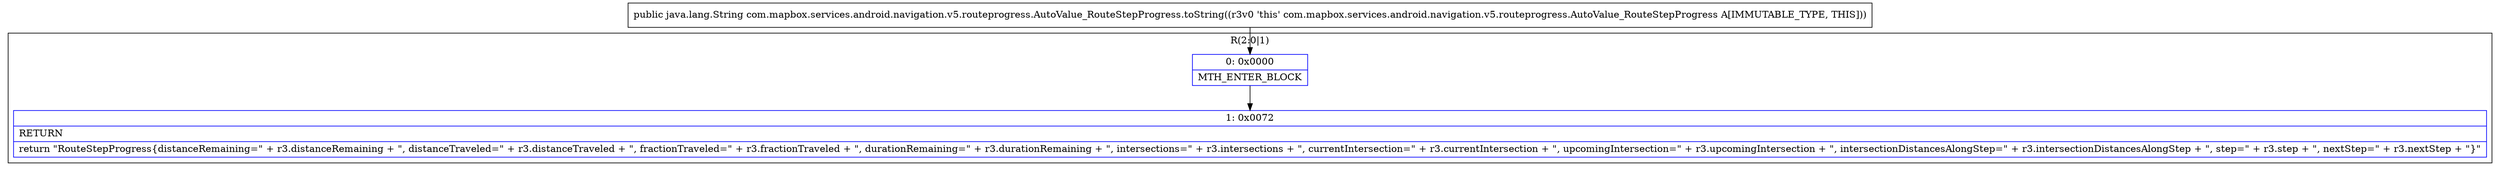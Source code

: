 digraph "CFG forcom.mapbox.services.android.navigation.v5.routeprogress.AutoValue_RouteStepProgress.toString()Ljava\/lang\/String;" {
subgraph cluster_Region_1729309971 {
label = "R(2:0|1)";
node [shape=record,color=blue];
Node_0 [shape=record,label="{0\:\ 0x0000|MTH_ENTER_BLOCK\l}"];
Node_1 [shape=record,label="{1\:\ 0x0072|RETURN\l|return \"RouteStepProgress\{distanceRemaining=\" + r3.distanceRemaining + \", distanceTraveled=\" + r3.distanceTraveled + \", fractionTraveled=\" + r3.fractionTraveled + \", durationRemaining=\" + r3.durationRemaining + \", intersections=\" + r3.intersections + \", currentIntersection=\" + r3.currentIntersection + \", upcomingIntersection=\" + r3.upcomingIntersection + \", intersectionDistancesAlongStep=\" + r3.intersectionDistancesAlongStep + \", step=\" + r3.step + \", nextStep=\" + r3.nextStep + \"\}\"\l}"];
}
MethodNode[shape=record,label="{public java.lang.String com.mapbox.services.android.navigation.v5.routeprogress.AutoValue_RouteStepProgress.toString((r3v0 'this' com.mapbox.services.android.navigation.v5.routeprogress.AutoValue_RouteStepProgress A[IMMUTABLE_TYPE, THIS])) }"];
MethodNode -> Node_0;
Node_0 -> Node_1;
}

